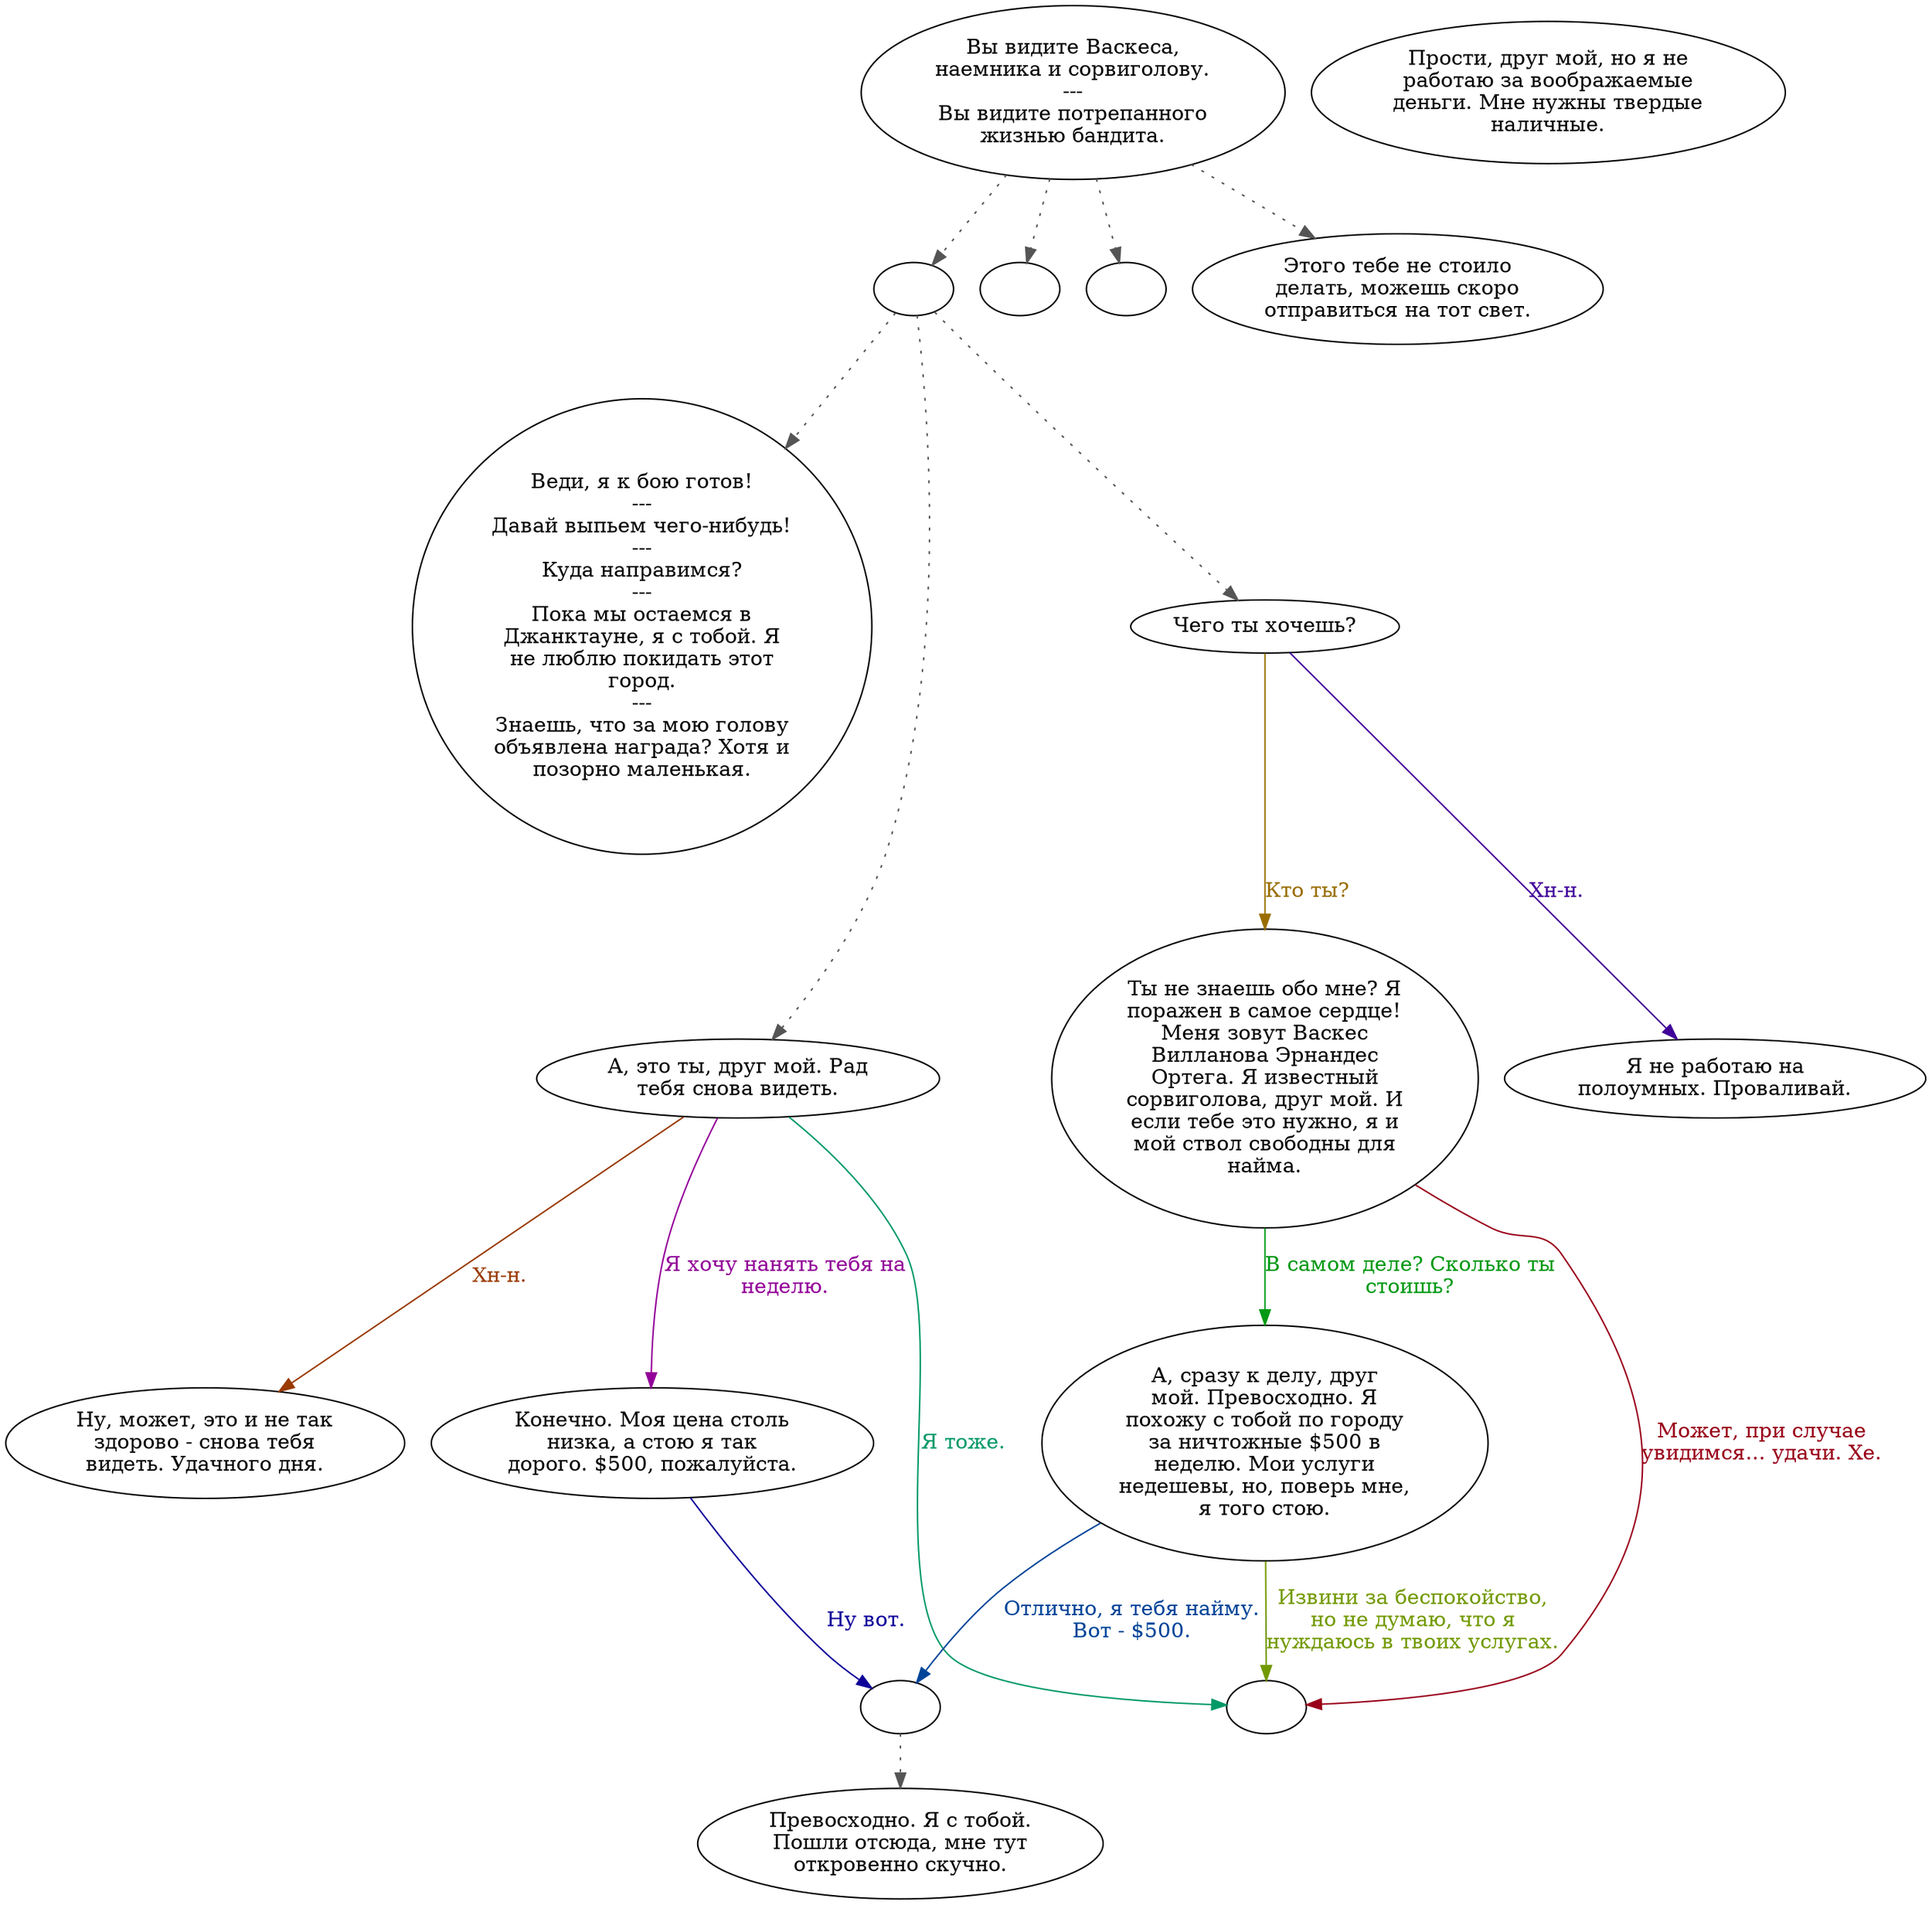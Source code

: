 digraph vasquez {
  "start" [style=filled       fillcolor="#FFFFFF"       color="#000000"]
  "start" -> "do_dialogue" [style=dotted color="#555555"]
  "start" -> "end_employment" [style=dotted color="#555555"]
  "start" -> "follow_player" [style=dotted color="#555555"]
  "start" -> "vasquez10" [style=dotted color="#555555"]
  "start" [label="Вы видите Васкеса,\nнаемника и сорвиголову.\n---\nВы видите потрепанного\nжизнью бандита."]
  "do_dialogue" [style=filled       fillcolor="#FFFFFF"       color="#000000"]
  "do_dialogue" -> "vasquez06" [style=dotted color="#555555"]
  "do_dialogue" -> "vasquez07" [style=dotted color="#555555"]
  "do_dialogue" -> "vasquez00" [style=dotted color="#555555"]
  "do_dialogue" [label=""]
  "end_employment" [style=filled       fillcolor="#FFFFFF"       color="#000000"]
  "end_employment" [label=""]
  "hiring" [style=filled       fillcolor="#FFFFFF"       color="#000000"]
  "hiring" -> "vasquez05" [style=dotted color="#555555"]
  "hiring" [label=""]
  "follow_player" [style=filled       fillcolor="#FFFFFF"       color="#000000"]
  "follow_player" [label=""]
  "vasquez01" [style=filled       fillcolor="#FFFFFF"       color="#000000"]
  "vasquez01" [label="Я не работаю на\nполоумных. Проваливай."]
  "vasquez00" [style=filled       fillcolor="#FFFFFF"       color="#000000"]
  "vasquez00" [label="Чего ты хочешь?"]
  "vasquez00" -> "vasquez02" [label="Кто ты?" color="#996D00" fontcolor="#996D00"]
  "vasquez00" -> "vasquez01" [label="Хн-н." color="#410099" fontcolor="#410099"]
  "vasquezend" [style=filled       fillcolor="#FFFFFF"       color="#000000"]
  "vasquezend" [label=""]
  "vasquez10" [style=filled       fillcolor="#FFFFFF"       color="#000000"]
  "vasquez10" [label="Этого тебе не стоило\nделать, можешь скоро\nотправиться на тот свет."]
  "vasquez02" [style=filled       fillcolor="#FFFFFF"       color="#000000"]
  "vasquez02" [label="Ты не знаешь обо мне? Я\nпоражен в самое сердце!\nМеня зовут Васкес\nВилланова Эрнандес\nОртега. Я известный\nсорвиголова, друг мой. И\nесли тебе это нужно, я и\nмой ствол свободны для\nнайма."]
  "vasquez02" -> "vasquez03" [label="В самом деле? Сколько ты\nстоишь?" color="#009914" fontcolor="#009914"]
  "vasquez02" -> "vasquezend" [label="Может, при случае\nувидимся... удачи. Хе." color="#990019" fontcolor="#990019"]
  "vasquez03" [style=filled       fillcolor="#FFFFFF"       color="#000000"]
  "vasquez03" [label="А, сразу к делу, друг\nмой. Превосходно. Я\nпохожу с тобой по городу\nза ничтожные $500 в\nнеделю. Мои услуги\nнедешевы, но, поверь мне,\nя того стою."]
  "vasquez03" -> "hiring" [label="Отлично, я тебя найму.\nВот - $500." color="#004599" fontcolor="#004599"]
  "vasquez03" -> "vasquezend" [label="Извини за беспокойство,\nно не думаю, что я\nнуждаюсь в твоих услугах." color="#729900" fontcolor="#729900"]
  "vasquez04" [style=filled       fillcolor="#FFFFFF"       color="#000000"]
  "vasquez04" [label="Прости, друг мой, но я не\nработаю за воображаемые\nденьги. Мне нужны твердые\nналичные."]
  "vasquez05" [style=filled       fillcolor="#FFFFFF"       color="#000000"]
  "vasquez05" [label="Превосходно. Я с тобой.\nПошли отсюда, мне тут\nоткровенно скучно."]
  "vasquez06" [style=filled       fillcolor="#FFFFFF"       color="#000000"]
  "vasquez06" [label="Веди, я к бою готов!\n---\nДавай выпьем чего-нибудь!\n---\nКуда направимся?\n---\nПока мы остаемся в\nДжанктауне, я с тобой. Я\nне люблю покидать этот\nгород.\n---\nЗнаешь, что за мою голову\nобъявлена награда? Хотя и\nпозорно маленькая."]
  "vasquez07" [style=filled       fillcolor="#FFFFFF"       color="#000000"]
  "vasquez07" [label="А, это ты, друг мой. Рад\nтебя снова видеть."]
  "vasquez07" -> "vasquez09" [label="Я хочу нанять тебя на\nнеделю." color="#930099" fontcolor="#930099"]
  "vasquez07" -> "vasquezend" [label="Я тоже." color="#009967" fontcolor="#009967"]
  "vasquez07" -> "vasquez08" [label="Хн-н." color="#993A00" fontcolor="#993A00"]
  "vasquez08" [style=filled       fillcolor="#FFFFFF"       color="#000000"]
  "vasquez08" [label="Ну, может, это и не так\nздорово - снова тебя\nвидеть. Удачного дня."]
  "vasquez09" [style=filled       fillcolor="#FFFFFF"       color="#000000"]
  "vasquez09" [label="Конечно. Моя цена столь\nнизка, а стою я так\nдорого. $500, пожалуйста."]
  "vasquez09" -> "hiring" [label="Ну вот." color="#0D0099" fontcolor="#0D0099"]
}